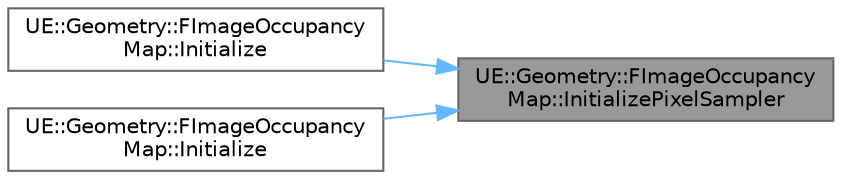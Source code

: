 digraph "UE::Geometry::FImageOccupancyMap::InitializePixelSampler"
{
 // INTERACTIVE_SVG=YES
 // LATEX_PDF_SIZE
  bgcolor="transparent";
  edge [fontname=Helvetica,fontsize=10,labelfontname=Helvetica,labelfontsize=10];
  node [fontname=Helvetica,fontsize=10,shape=box,height=0.2,width=0.4];
  rankdir="RL";
  Node1 [id="Node000001",label="UE::Geometry::FImageOccupancy\lMap::InitializePixelSampler",height=0.2,width=0.4,color="gray40", fillcolor="grey60", style="filled", fontcolor="black",tooltip="Initialize the pixel sampler."];
  Node1 -> Node2 [id="edge1_Node000001_Node000002",dir="back",color="steelblue1",style="solid",tooltip=" "];
  Node2 [id="Node000002",label="UE::Geometry::FImageOccupancy\lMap::Initialize",height=0.2,width=0.4,color="grey40", fillcolor="white", style="filled",URL="$d0/d15/classUE_1_1Geometry_1_1FImageOccupancyMap.html#a94f1a93ab41fd182776b5aa2f6c0a91d",tooltip=" "];
  Node1 -> Node3 [id="edge2_Node000001_Node000003",dir="back",color="steelblue1",style="solid",tooltip=" "];
  Node3 [id="Node000003",label="UE::Geometry::FImageOccupancy\lMap::Initialize",height=0.2,width=0.4,color="grey40", fillcolor="white", style="filled",URL="$d0/d15/classUE_1_1Geometry_1_1FImageOccupancyMap.html#add0c51580c80c6c55c9586884488a275",tooltip=" "];
}
